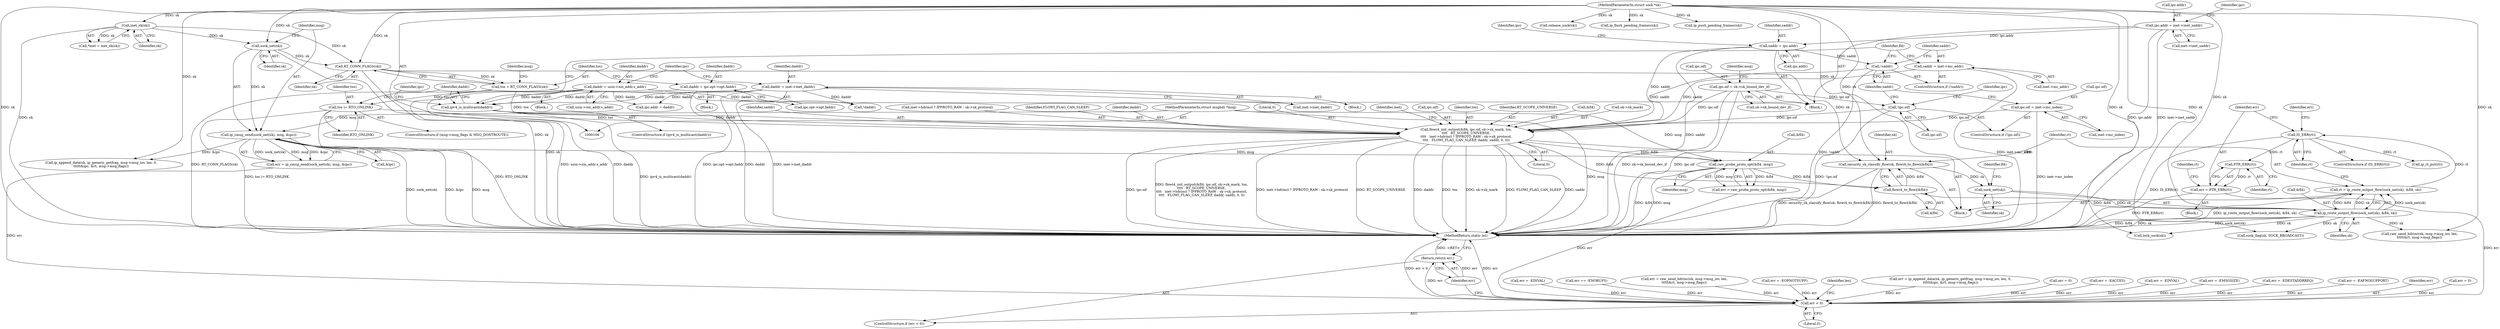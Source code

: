 digraph "0_linux_f6d8bd051c391c1c0458a30b2a7abcd939329259_27@pointer" {
"1000452" [label="(Call,PTR_ERR(rt))"];
"1000447" [label="(Call,IS_ERR(rt))"];
"1000438" [label="(Call,rt = ip_route_output_flow(sock_net(sk), &fl4, sk))"];
"1000440" [label="(Call,ip_route_output_flow(sock_net(sk), &fl4, sk))"];
"1000441" [label="(Call,sock_net(sk))"];
"1000433" [label="(Call,security_sk_classify_flow(sk, flowi4_to_flowi(&fl4)))"];
"1000357" [label="(Call,RT_CONN_FLAGS(sk))"];
"1000255" [label="(Call,sock_net(sk))"];
"1000115" [label="(Call,inet_sk(sk))"];
"1000108" [label="(MethodParameterIn,struct sock *sk)"];
"1000435" [label="(Call,flowi4_to_flowi(&fl4))"];
"1000426" [label="(Call,raw_probe_proto_opt(&fl4, msg))"];
"1000394" [label="(Call,flowi4_init_output(&fl4, ipc.oif, sk->sk_mark, tos,\n\t\t\t\t   RT_SCOPE_UNIVERSE,\n\t\t\t\t   inet->hdrincl ? IPPROTO_RAW : sk->sk_protocol,\n\t\t\t\t   FLOWI_FLAG_CAN_SLEEP, daddr, saddr, 0, 0))"];
"1000377" [label="(Call,ipc.oif = inet->mc_index)"];
"1000373" [label="(Call,!ipc.oif)"];
"1000240" [label="(Call,ipc.oif = sk->sk_bound_dev_if)"];
"1000355" [label="(Call,tos = RT_CONN_FLAGS(sk))"];
"1000365" [label="(Call,tos |= RTO_ONLINK)"];
"1000369" [label="(Call,ipv4_is_multicast(daddr))"];
"1000346" [label="(Call,daddr = ipc.opt->opt.faddr)"];
"1000218" [label="(Call,daddr = inet->inet_daddr)"];
"1000198" [label="(Call,daddr = usin->sin_addr.s_addr)"];
"1000387" [label="(Call,saddr = inet->mc_addr)"];
"1000385" [label="(Call,!saddr)"];
"1000270" [label="(Call,saddr = ipc.addr)"];
"1000223" [label="(Call,ipc.addr = inet->inet_saddr)"];
"1000254" [label="(Call,ip_cmsg_send(sock_net(sk), msg, &ipc))"];
"1000109" [label="(MethodParameterIn,struct msghdr *msg)"];
"1000450" [label="(Call,err = PTR_ERR(rt))"];
"1000575" [label="(Call,err < 0)"];
"1000578" [label="(Return,return err;)"];
"1000227" [label="(Call,inet->inet_saddr)"];
"1000433" [label="(Call,security_sk_classify_flow(sk, flowi4_to_flowi(&fl4)))"];
"1000365" [label="(Call,tos |= RTO_ONLINK)"];
"1000577" [label="(Literal,0)"];
"1000387" [label="(Call,saddr = inet->mc_addr)"];
"1000324" [label="(Call,err = -EINVAL)"];
"1000277" [label="(Identifier,ipc)"];
"1000400" [label="(Call,sk->sk_mark)"];
"1000440" [label="(Call,ip_route_output_flow(sock_net(sk), &fl4, sk))"];
"1000254" [label="(Call,ip_cmsg_send(sock_net(sk), msg, &ipc))"];
"1000355" [label="(Call,tos = RT_CONN_FLAGS(sk))"];
"1000448" [label="(Identifier,rt)"];
"1000415" [label="(Identifier,saddr)"];
"1000551" [label="(Call,err == -ENOBUFS)"];
"1000218" [label="(Call,daddr = inet->inet_daddr)"];
"1000223" [label="(Call,ipc.addr = inet->inet_saddr)"];
"1000356" [label="(Identifier,tos)"];
"1000272" [label="(Call,ipc.addr)"];
"1000255" [label="(Call,sock_net(sk))"];
"1000377" [label="(Call,ipc.oif = inet->mc_index)"];
"1000200" [label="(Call,usin->sin_addr.s_addr)"];
"1000341" [label="(Block,)"];
"1000486" [label="(Call,err = raw_send_hdrinc(sk, msg->msg_iov, len,\n\t\t\t\t\t&rt, msg->msg_flags))"];
"1000517" [label="(Call,ip_append_data(sk, ip_generic_getfrag, msg->msg_iov, len, 0,\n\t\t\t\t\t&ipc, &rt, msg->msg_flags))"];
"1000405" [label="(Call,inet->hdrincl ? IPPROTO_RAW : sk->sk_protocol)"];
"1000434" [label="(Identifier,sk)"];
"1000346" [label="(Call,daddr = ipc.opt->opt.faddr)"];
"1000225" [label="(Identifier,ipc)"];
"1000140" [label="(Call,err = -EOPNOTSUPP)"];
"1000348" [label="(Call,ipc.opt->opt.faddr)"];
"1000427" [label="(Call,&fl4)"];
"1000244" [label="(Call,sk->sk_bound_dev_if)"];
"1000413" [label="(Identifier,FLOWI_FLAG_CAN_SLEEP)"];
"1000372" [label="(ControlStructure,if (!ipc.oif))"];
"1000452" [label="(Call,PTR_ERR(rt))"];
"1000258" [label="(Call,&ipc)"];
"1000362" [label="(Identifier,msg)"];
"1000435" [label="(Call,flowi4_to_flowi(&fl4))"];
"1000375" [label="(Identifier,ipc)"];
"1000450" [label="(Call,err = PTR_ERR(rt))"];
"1000198" [label="(Call,daddr = usin->sin_addr.s_addr)"];
"1000449" [label="(Block,)"];
"1000414" [label="(Identifier,daddr)"];
"1000224" [label="(Call,ipc.addr)"];
"1000241" [label="(Call,ipc.oif)"];
"1000513" [label="(Call,lock_sock(sk))"];
"1000578" [label="(Return,return err;)"];
"1000270" [label="(Call,saddr = ipc.addr)"];
"1000275" [label="(Call,ipc.addr = daddr)"];
"1000367" [label="(Identifier,RTO_ONLINK)"];
"1000115" [label="(Call,inet_sk(sk))"];
"1000359" [label="(ControlStructure,if (msg->msg_flags & MSG_DONTROUTE))"];
"1000581" [label="(Identifier,len)"];
"1000416" [label="(Literal,0)"];
"1000384" [label="(ControlStructure,if (!saddr))"];
"1000470" [label="(Call,sock_flag(sk, SOCK_BROADCAST))"];
"1000113" [label="(Call,*inet = inet_sk(sk))"];
"1000357" [label="(Call,RT_CONN_FLAGS(sk))"];
"1000385" [label="(Call,!saddr)"];
"1000240" [label="(Call,ipc.oif = sk->sk_bound_dev_if)"];
"1000386" [label="(Identifier,saddr)"];
"1000515" [label="(Call,err = ip_append_data(sk, ip_generic_getfrag, msg->msg_iov, len, 0,\n\t\t\t\t\t&ipc, &rt, msg->msg_flags))"];
"1000559" [label="(Call,err = 0)"];
"1000447" [label="(Call,IS_ERR(rt))"];
"1000488" [label="(Call,raw_send_hdrinc(sk, msg->msg_iov, len,\n\t\t\t\t\t&rt, msg->msg_flags))"];
"1000347" [label="(Identifier,daddr)"];
"1000436" [label="(Call,&fl4)"];
"1000109" [label="(MethodParameterIn,struct msghdr *msg)"];
"1000389" [label="(Call,inet->mc_addr)"];
"1000252" [label="(Call,err = ip_cmsg_send(sock_net(sk), msg, &ipc))"];
"1000458" [label="(Call,err = -EACCES)"];
"1000421" [label="(Identifier,inet)"];
"1000394" [label="(Call,flowi4_init_output(&fl4, ipc.oif, sk->sk_mark, tos,\n\t\t\t\t   RT_SCOPE_UNIVERSE,\n\t\t\t\t   inet->hdrincl ? IPPROTO_RAW : sk->sk_protocol,\n\t\t\t\t   FLOWI_FLAG_CAN_SLEEP, daddr, saddr, 0, 0))"];
"1000219" [label="(Identifier,daddr)"];
"1000443" [label="(Call,&fl4)"];
"1000451" [label="(Identifier,err)"];
"1000164" [label="(Call,err = -EINVAL)"];
"1000446" [label="(ControlStructure,if (IS_ERR(rt)))"];
"1000370" [label="(Identifier,daddr)"];
"1000373" [label="(Call,!ipc.oif)"];
"1000438" [label="(Call,rt = ip_route_output_flow(sock_net(sk), &fl4, sk))"];
"1000257" [label="(Identifier,msg)"];
"1000424" [label="(Call,err = raw_probe_proto_opt(&fl4, msg))"];
"1000343" [label="(Call,!daddr)"];
"1000417" [label="(Literal,0)"];
"1000579" [label="(Identifier,err)"];
"1000453" [label="(Identifier,rt)"];
"1000249" [label="(Identifier,msg)"];
"1000429" [label="(Identifier,msg)"];
"1000444" [label="(Identifier,fl4)"];
"1000131" [label="(Call,err = -EMSGSIZE)"];
"1000397" [label="(Call,ipc.oif)"];
"1000562" [label="(Call,release_sock(sk))"];
"1000256" [label="(Identifier,sk)"];
"1000368" [label="(ControlStructure,if (ipv4_is_multicast(daddr)))"];
"1000271" [label="(Identifier,saddr)"];
"1000111" [label="(Block,)"];
"1000439" [label="(Identifier,rt)"];
"1000445" [label="(Identifier,sk)"];
"1000381" [label="(Call,inet->mc_index)"];
"1000206" [label="(Block,)"];
"1000455" [label="(Identifier,rt)"];
"1000459" [label="(Identifier,err)"];
"1000369" [label="(Call,ipv4_is_multicast(daddr))"];
"1000207" [label="(Call,err = -EDESTADDRREQ)"];
"1000403" [label="(Identifier,tos)"];
"1000404" [label="(Identifier,RT_SCOPE_UNIVERSE)"];
"1000602" [label="(MethodReturn,static int)"];
"1000574" [label="(ControlStructure,if (err < 0))"];
"1000442" [label="(Identifier,sk)"];
"1000189" [label="(Call,err = -EAFNOSUPPORT)"];
"1000232" [label="(Identifier,ipc)"];
"1000396" [label="(Identifier,fl4)"];
"1000374" [label="(Call,ipc.oif)"];
"1000392" [label="(Block,)"];
"1000576" [label="(Identifier,err)"];
"1000571" [label="(Call,ip_rt_put(rt))"];
"1000388" [label="(Identifier,saddr)"];
"1000441" [label="(Call,sock_net(sk))"];
"1000358" [label="(Identifier,sk)"];
"1000395" [label="(Call,&fl4)"];
"1000575" [label="(Call,err < 0)"];
"1000534" [label="(Call,ip_flush_pending_frames(sk))"];
"1000378" [label="(Call,ipc.oif)"];
"1000379" [label="(Identifier,ipc)"];
"1000547" [label="(Call,ip_push_pending_frames(sk))"];
"1000116" [label="(Identifier,sk)"];
"1000155" [label="(Block,)"];
"1000426" [label="(Call,raw_probe_proto_opt(&fl4, msg))"];
"1000220" [label="(Call,inet->inet_daddr)"];
"1000199" [label="(Identifier,daddr)"];
"1000366" [label="(Identifier,tos)"];
"1000108" [label="(MethodParameterIn,struct sock *sk)"];
"1000598" [label="(Call,err = 0)"];
"1000452" -> "1000450"  [label="AST: "];
"1000452" -> "1000453"  [label="CFG: "];
"1000453" -> "1000452"  [label="AST: "];
"1000450" -> "1000452"  [label="CFG: "];
"1000452" -> "1000450"  [label="DDG: rt"];
"1000447" -> "1000452"  [label="DDG: rt"];
"1000447" -> "1000446"  [label="AST: "];
"1000447" -> "1000448"  [label="CFG: "];
"1000448" -> "1000447"  [label="AST: "];
"1000451" -> "1000447"  [label="CFG: "];
"1000459" -> "1000447"  [label="CFG: "];
"1000447" -> "1000602"  [label="DDG: IS_ERR(rt)"];
"1000438" -> "1000447"  [label="DDG: rt"];
"1000447" -> "1000571"  [label="DDG: rt"];
"1000438" -> "1000392"  [label="AST: "];
"1000438" -> "1000440"  [label="CFG: "];
"1000439" -> "1000438"  [label="AST: "];
"1000440" -> "1000438"  [label="AST: "];
"1000448" -> "1000438"  [label="CFG: "];
"1000438" -> "1000602"  [label="DDG: ip_route_output_flow(sock_net(sk), &fl4, sk)"];
"1000440" -> "1000438"  [label="DDG: sock_net(sk)"];
"1000440" -> "1000438"  [label="DDG: &fl4"];
"1000440" -> "1000438"  [label="DDG: sk"];
"1000440" -> "1000445"  [label="CFG: "];
"1000441" -> "1000440"  [label="AST: "];
"1000443" -> "1000440"  [label="AST: "];
"1000445" -> "1000440"  [label="AST: "];
"1000440" -> "1000602"  [label="DDG: &fl4"];
"1000440" -> "1000602"  [label="DDG: sk"];
"1000440" -> "1000602"  [label="DDG: sock_net(sk)"];
"1000441" -> "1000440"  [label="DDG: sk"];
"1000435" -> "1000440"  [label="DDG: &fl4"];
"1000108" -> "1000440"  [label="DDG: sk"];
"1000440" -> "1000470"  [label="DDG: sk"];
"1000440" -> "1000488"  [label="DDG: sk"];
"1000440" -> "1000513"  [label="DDG: sk"];
"1000441" -> "1000442"  [label="CFG: "];
"1000442" -> "1000441"  [label="AST: "];
"1000444" -> "1000441"  [label="CFG: "];
"1000433" -> "1000441"  [label="DDG: sk"];
"1000108" -> "1000441"  [label="DDG: sk"];
"1000433" -> "1000392"  [label="AST: "];
"1000433" -> "1000435"  [label="CFG: "];
"1000434" -> "1000433"  [label="AST: "];
"1000435" -> "1000433"  [label="AST: "];
"1000439" -> "1000433"  [label="CFG: "];
"1000433" -> "1000602"  [label="DDG: security_sk_classify_flow(sk, flowi4_to_flowi(&fl4))"];
"1000433" -> "1000602"  [label="DDG: flowi4_to_flowi(&fl4)"];
"1000357" -> "1000433"  [label="DDG: sk"];
"1000108" -> "1000433"  [label="DDG: sk"];
"1000435" -> "1000433"  [label="DDG: &fl4"];
"1000357" -> "1000355"  [label="AST: "];
"1000357" -> "1000358"  [label="CFG: "];
"1000358" -> "1000357"  [label="AST: "];
"1000355" -> "1000357"  [label="CFG: "];
"1000357" -> "1000602"  [label="DDG: sk"];
"1000357" -> "1000355"  [label="DDG: sk"];
"1000255" -> "1000357"  [label="DDG: sk"];
"1000115" -> "1000357"  [label="DDG: sk"];
"1000108" -> "1000357"  [label="DDG: sk"];
"1000255" -> "1000254"  [label="AST: "];
"1000255" -> "1000256"  [label="CFG: "];
"1000256" -> "1000255"  [label="AST: "];
"1000257" -> "1000255"  [label="CFG: "];
"1000255" -> "1000602"  [label="DDG: sk"];
"1000255" -> "1000254"  [label="DDG: sk"];
"1000115" -> "1000255"  [label="DDG: sk"];
"1000108" -> "1000255"  [label="DDG: sk"];
"1000115" -> "1000113"  [label="AST: "];
"1000115" -> "1000116"  [label="CFG: "];
"1000116" -> "1000115"  [label="AST: "];
"1000113" -> "1000115"  [label="CFG: "];
"1000115" -> "1000602"  [label="DDG: sk"];
"1000115" -> "1000113"  [label="DDG: sk"];
"1000108" -> "1000115"  [label="DDG: sk"];
"1000108" -> "1000106"  [label="AST: "];
"1000108" -> "1000602"  [label="DDG: sk"];
"1000108" -> "1000470"  [label="DDG: sk"];
"1000108" -> "1000488"  [label="DDG: sk"];
"1000108" -> "1000513"  [label="DDG: sk"];
"1000108" -> "1000517"  [label="DDG: sk"];
"1000108" -> "1000534"  [label="DDG: sk"];
"1000108" -> "1000547"  [label="DDG: sk"];
"1000108" -> "1000562"  [label="DDG: sk"];
"1000435" -> "1000436"  [label="CFG: "];
"1000436" -> "1000435"  [label="AST: "];
"1000426" -> "1000435"  [label="DDG: &fl4"];
"1000394" -> "1000435"  [label="DDG: &fl4"];
"1000426" -> "1000424"  [label="AST: "];
"1000426" -> "1000429"  [label="CFG: "];
"1000427" -> "1000426"  [label="AST: "];
"1000429" -> "1000426"  [label="AST: "];
"1000424" -> "1000426"  [label="CFG: "];
"1000426" -> "1000602"  [label="DDG: &fl4"];
"1000426" -> "1000602"  [label="DDG: msg"];
"1000426" -> "1000424"  [label="DDG: &fl4"];
"1000426" -> "1000424"  [label="DDG: msg"];
"1000394" -> "1000426"  [label="DDG: &fl4"];
"1000254" -> "1000426"  [label="DDG: msg"];
"1000109" -> "1000426"  [label="DDG: msg"];
"1000394" -> "1000392"  [label="AST: "];
"1000394" -> "1000417"  [label="CFG: "];
"1000395" -> "1000394"  [label="AST: "];
"1000397" -> "1000394"  [label="AST: "];
"1000400" -> "1000394"  [label="AST: "];
"1000403" -> "1000394"  [label="AST: "];
"1000404" -> "1000394"  [label="AST: "];
"1000405" -> "1000394"  [label="AST: "];
"1000413" -> "1000394"  [label="AST: "];
"1000414" -> "1000394"  [label="AST: "];
"1000415" -> "1000394"  [label="AST: "];
"1000416" -> "1000394"  [label="AST: "];
"1000417" -> "1000394"  [label="AST: "];
"1000421" -> "1000394"  [label="CFG: "];
"1000394" -> "1000602"  [label="DDG: ipc.oif"];
"1000394" -> "1000602"  [label="DDG: flowi4_init_output(&fl4, ipc.oif, sk->sk_mark, tos,\n\t\t\t\t   RT_SCOPE_UNIVERSE,\n\t\t\t\t   inet->hdrincl ? IPPROTO_RAW : sk->sk_protocol,\n\t\t\t\t   FLOWI_FLAG_CAN_SLEEP, daddr, saddr, 0, 0)"];
"1000394" -> "1000602"  [label="DDG: inet->hdrincl ? IPPROTO_RAW : sk->sk_protocol"];
"1000394" -> "1000602"  [label="DDG: RT_SCOPE_UNIVERSE"];
"1000394" -> "1000602"  [label="DDG: daddr"];
"1000394" -> "1000602"  [label="DDG: tos"];
"1000394" -> "1000602"  [label="DDG: sk->sk_mark"];
"1000394" -> "1000602"  [label="DDG: FLOWI_FLAG_CAN_SLEEP"];
"1000394" -> "1000602"  [label="DDG: saddr"];
"1000377" -> "1000394"  [label="DDG: ipc.oif"];
"1000373" -> "1000394"  [label="DDG: ipc.oif"];
"1000240" -> "1000394"  [label="DDG: ipc.oif"];
"1000355" -> "1000394"  [label="DDG: tos"];
"1000365" -> "1000394"  [label="DDG: tos"];
"1000369" -> "1000394"  [label="DDG: daddr"];
"1000387" -> "1000394"  [label="DDG: saddr"];
"1000385" -> "1000394"  [label="DDG: saddr"];
"1000270" -> "1000394"  [label="DDG: saddr"];
"1000377" -> "1000372"  [label="AST: "];
"1000377" -> "1000381"  [label="CFG: "];
"1000378" -> "1000377"  [label="AST: "];
"1000381" -> "1000377"  [label="AST: "];
"1000386" -> "1000377"  [label="CFG: "];
"1000377" -> "1000602"  [label="DDG: inet->mc_index"];
"1000373" -> "1000372"  [label="AST: "];
"1000373" -> "1000374"  [label="CFG: "];
"1000374" -> "1000373"  [label="AST: "];
"1000379" -> "1000373"  [label="CFG: "];
"1000386" -> "1000373"  [label="CFG: "];
"1000373" -> "1000602"  [label="DDG: !ipc.oif"];
"1000240" -> "1000373"  [label="DDG: ipc.oif"];
"1000240" -> "1000111"  [label="AST: "];
"1000240" -> "1000244"  [label="CFG: "];
"1000241" -> "1000240"  [label="AST: "];
"1000244" -> "1000240"  [label="AST: "];
"1000249" -> "1000240"  [label="CFG: "];
"1000240" -> "1000602"  [label="DDG: sk->sk_bound_dev_if"];
"1000240" -> "1000602"  [label="DDG: ipc.oif"];
"1000355" -> "1000111"  [label="AST: "];
"1000356" -> "1000355"  [label="AST: "];
"1000362" -> "1000355"  [label="CFG: "];
"1000355" -> "1000602"  [label="DDG: RT_CONN_FLAGS(sk)"];
"1000355" -> "1000365"  [label="DDG: tos"];
"1000365" -> "1000359"  [label="AST: "];
"1000365" -> "1000367"  [label="CFG: "];
"1000366" -> "1000365"  [label="AST: "];
"1000367" -> "1000365"  [label="AST: "];
"1000370" -> "1000365"  [label="CFG: "];
"1000365" -> "1000602"  [label="DDG: tos |= RTO_ONLINK"];
"1000365" -> "1000602"  [label="DDG: RTO_ONLINK"];
"1000369" -> "1000368"  [label="AST: "];
"1000369" -> "1000370"  [label="CFG: "];
"1000370" -> "1000369"  [label="AST: "];
"1000375" -> "1000369"  [label="CFG: "];
"1000396" -> "1000369"  [label="CFG: "];
"1000369" -> "1000602"  [label="DDG: ipv4_is_multicast(daddr)"];
"1000346" -> "1000369"  [label="DDG: daddr"];
"1000218" -> "1000369"  [label="DDG: daddr"];
"1000198" -> "1000369"  [label="DDG: daddr"];
"1000346" -> "1000341"  [label="AST: "];
"1000346" -> "1000348"  [label="CFG: "];
"1000347" -> "1000346"  [label="AST: "];
"1000348" -> "1000346"  [label="AST: "];
"1000356" -> "1000346"  [label="CFG: "];
"1000346" -> "1000602"  [label="DDG: ipc.opt->opt.faddr"];
"1000218" -> "1000206"  [label="AST: "];
"1000218" -> "1000220"  [label="CFG: "];
"1000219" -> "1000218"  [label="AST: "];
"1000220" -> "1000218"  [label="AST: "];
"1000225" -> "1000218"  [label="CFG: "];
"1000218" -> "1000602"  [label="DDG: daddr"];
"1000218" -> "1000602"  [label="DDG: inet->inet_daddr"];
"1000218" -> "1000275"  [label="DDG: daddr"];
"1000218" -> "1000343"  [label="DDG: daddr"];
"1000198" -> "1000155"  [label="AST: "];
"1000198" -> "1000200"  [label="CFG: "];
"1000199" -> "1000198"  [label="AST: "];
"1000200" -> "1000198"  [label="AST: "];
"1000225" -> "1000198"  [label="CFG: "];
"1000198" -> "1000602"  [label="DDG: usin->sin_addr.s_addr"];
"1000198" -> "1000602"  [label="DDG: daddr"];
"1000198" -> "1000275"  [label="DDG: daddr"];
"1000198" -> "1000343"  [label="DDG: daddr"];
"1000387" -> "1000384"  [label="AST: "];
"1000387" -> "1000389"  [label="CFG: "];
"1000388" -> "1000387"  [label="AST: "];
"1000389" -> "1000387"  [label="AST: "];
"1000396" -> "1000387"  [label="CFG: "];
"1000387" -> "1000602"  [label="DDG: inet->mc_addr"];
"1000385" -> "1000384"  [label="AST: "];
"1000385" -> "1000386"  [label="CFG: "];
"1000386" -> "1000385"  [label="AST: "];
"1000388" -> "1000385"  [label="CFG: "];
"1000396" -> "1000385"  [label="CFG: "];
"1000385" -> "1000602"  [label="DDG: !saddr"];
"1000270" -> "1000385"  [label="DDG: saddr"];
"1000270" -> "1000111"  [label="AST: "];
"1000270" -> "1000272"  [label="CFG: "];
"1000271" -> "1000270"  [label="AST: "];
"1000272" -> "1000270"  [label="AST: "];
"1000277" -> "1000270"  [label="CFG: "];
"1000270" -> "1000602"  [label="DDG: saddr"];
"1000223" -> "1000270"  [label="DDG: ipc.addr"];
"1000223" -> "1000111"  [label="AST: "];
"1000223" -> "1000227"  [label="CFG: "];
"1000224" -> "1000223"  [label="AST: "];
"1000227" -> "1000223"  [label="AST: "];
"1000232" -> "1000223"  [label="CFG: "];
"1000223" -> "1000602"  [label="DDG: inet->inet_saddr"];
"1000223" -> "1000602"  [label="DDG: ipc.addr"];
"1000254" -> "1000252"  [label="AST: "];
"1000254" -> "1000258"  [label="CFG: "];
"1000257" -> "1000254"  [label="AST: "];
"1000258" -> "1000254"  [label="AST: "];
"1000252" -> "1000254"  [label="CFG: "];
"1000254" -> "1000602"  [label="DDG: sock_net(sk)"];
"1000254" -> "1000602"  [label="DDG: &ipc"];
"1000254" -> "1000602"  [label="DDG: msg"];
"1000254" -> "1000252"  [label="DDG: sock_net(sk)"];
"1000254" -> "1000252"  [label="DDG: msg"];
"1000254" -> "1000252"  [label="DDG: &ipc"];
"1000109" -> "1000254"  [label="DDG: msg"];
"1000254" -> "1000517"  [label="DDG: &ipc"];
"1000109" -> "1000106"  [label="AST: "];
"1000109" -> "1000602"  [label="DDG: msg"];
"1000450" -> "1000449"  [label="AST: "];
"1000451" -> "1000450"  [label="AST: "];
"1000455" -> "1000450"  [label="CFG: "];
"1000450" -> "1000602"  [label="DDG: PTR_ERR(rt)"];
"1000450" -> "1000575"  [label="DDG: err"];
"1000575" -> "1000574"  [label="AST: "];
"1000575" -> "1000577"  [label="CFG: "];
"1000576" -> "1000575"  [label="AST: "];
"1000577" -> "1000575"  [label="AST: "];
"1000579" -> "1000575"  [label="CFG: "];
"1000581" -> "1000575"  [label="CFG: "];
"1000575" -> "1000602"  [label="DDG: err < 0"];
"1000575" -> "1000602"  [label="DDG: err"];
"1000559" -> "1000575"  [label="DDG: err"];
"1000515" -> "1000575"  [label="DDG: err"];
"1000324" -> "1000575"  [label="DDG: err"];
"1000551" -> "1000575"  [label="DDG: err"];
"1000486" -> "1000575"  [label="DDG: err"];
"1000164" -> "1000575"  [label="DDG: err"];
"1000598" -> "1000575"  [label="DDG: err"];
"1000458" -> "1000575"  [label="DDG: err"];
"1000252" -> "1000575"  [label="DDG: err"];
"1000189" -> "1000575"  [label="DDG: err"];
"1000131" -> "1000575"  [label="DDG: err"];
"1000140" -> "1000575"  [label="DDG: err"];
"1000207" -> "1000575"  [label="DDG: err"];
"1000424" -> "1000575"  [label="DDG: err"];
"1000575" -> "1000578"  [label="DDG: err"];
"1000578" -> "1000574"  [label="AST: "];
"1000578" -> "1000579"  [label="CFG: "];
"1000579" -> "1000578"  [label="AST: "];
"1000602" -> "1000578"  [label="CFG: "];
"1000578" -> "1000602"  [label="DDG: <RET>"];
"1000579" -> "1000578"  [label="DDG: err"];
}

